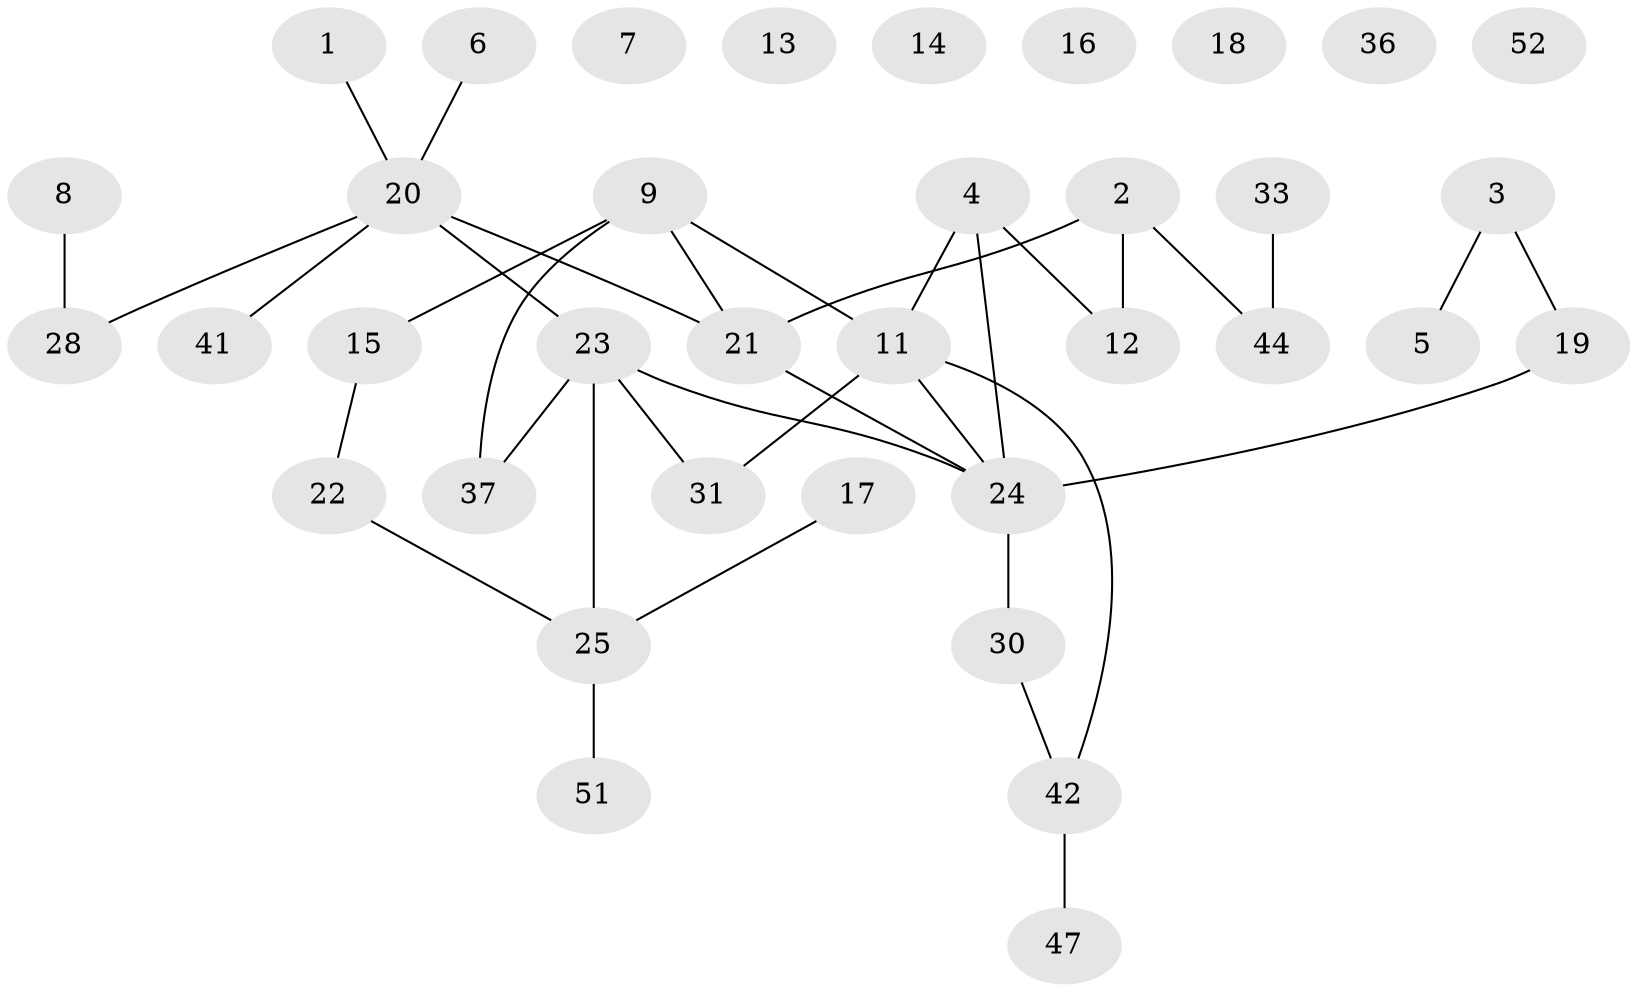 // original degree distribution, {1: 0.22641509433962265, 2: 0.3018867924528302, 0: 0.1320754716981132, 3: 0.22641509433962265, 6: 0.018867924528301886, 5: 0.03773584905660377, 4: 0.05660377358490566}
// Generated by graph-tools (version 1.1) at 2025/41/03/06/25 10:41:23]
// undirected, 36 vertices, 36 edges
graph export_dot {
graph [start="1"]
  node [color=gray90,style=filled];
  1 [super="+48"];
  2 [super="+53"];
  3 [super="+10"];
  4 [super="+32"];
  5;
  6;
  7;
  8;
  9 [super="+26"];
  11 [super="+29"];
  12;
  13;
  14;
  15 [super="+46"];
  16;
  17;
  18;
  19;
  20 [super="+27"];
  21 [super="+35"];
  22;
  23 [super="+34"];
  24 [super="+40"];
  25 [super="+50"];
  28 [super="+38"];
  30;
  31;
  33 [super="+39"];
  36;
  37 [super="+43"];
  41;
  42 [super="+49"];
  44 [super="+45"];
  47;
  51;
  52;
  1 -- 20;
  2 -- 12;
  2 -- 21;
  2 -- 44;
  3 -- 5;
  3 -- 19;
  4 -- 12;
  4 -- 24;
  4 -- 11;
  6 -- 20;
  8 -- 28;
  9 -- 37;
  9 -- 11;
  9 -- 21;
  9 -- 15;
  11 -- 42;
  11 -- 24;
  11 -- 31;
  15 -- 22;
  17 -- 25;
  19 -- 24;
  20 -- 41;
  20 -- 28;
  20 -- 21;
  20 -- 23;
  21 -- 24 [weight=2];
  22 -- 25;
  23 -- 24;
  23 -- 31;
  23 -- 25;
  23 -- 37;
  24 -- 30;
  25 -- 51;
  30 -- 42;
  33 -- 44;
  42 -- 47;
}
